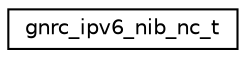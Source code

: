 digraph "Graphical Class Hierarchy"
{
 // LATEX_PDF_SIZE
  edge [fontname="Helvetica",fontsize="10",labelfontname="Helvetica",labelfontsize="10"];
  node [fontname="Helvetica",fontsize="10",shape=record];
  rankdir="LR";
  Node0 [label="gnrc_ipv6_nib_nc_t",height=0.2,width=0.4,color="black", fillcolor="white", style="filled",URL="$structgnrc__ipv6__nib__nc__t.html",tooltip="Neighbor cache entry view on NIB."];
}
